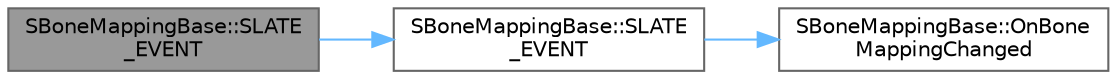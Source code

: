 digraph "SBoneMappingBase::SLATE_EVENT"
{
 // INTERACTIVE_SVG=YES
 // LATEX_PDF_SIZE
  bgcolor="transparent";
  edge [fontname=Helvetica,fontsize=10,labelfontname=Helvetica,labelfontsize=10];
  node [fontname=Helvetica,fontsize=10,shape=box,height=0.2,width=0.4];
  rankdir="LR";
  Node1 [id="Node000001",label="SBoneMappingBase::SLATE\l_EVENT",height=0.2,width=0.4,color="gray40", fillcolor="grey60", style="filled", fontcolor="black",tooltip=" "];
  Node1 -> Node2 [id="edge1_Node000001_Node000002",color="steelblue1",style="solid",tooltip=" "];
  Node2 [id="Node000002",label="SBoneMappingBase::SLATE\l_EVENT",height=0.2,width=0.4,color="grey40", fillcolor="white", style="filled",URL="$d8/d2a/classSBoneMappingBase.html#abaee3f7679cd9c85c525c6e981ef1ad6",tooltip=" "];
  Node2 -> Node3 [id="edge2_Node000002_Node000003",color="steelblue1",style="solid",tooltip=" "];
  Node3 [id="Node000003",label="SBoneMappingBase::OnBone\lMappingChanged",height=0.2,width=0.4,color="grey40", fillcolor="white", style="filled",URL="$d8/d2a/classSBoneMappingBase.html#a927410f538966be93998aae83b9ecf55",tooltip=" "];
}
